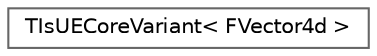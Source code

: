 digraph "Graphical Class Hierarchy"
{
 // INTERACTIVE_SVG=YES
 // LATEX_PDF_SIZE
  bgcolor="transparent";
  edge [fontname=Helvetica,fontsize=10,labelfontname=Helvetica,labelfontsize=10];
  node [fontname=Helvetica,fontsize=10,shape=box,height=0.2,width=0.4];
  rankdir="LR";
  Node0 [id="Node000000",label="TIsUECoreVariant\< FVector4d \>",height=0.2,width=0.4,color="grey40", fillcolor="white", style="filled",URL="$d6/d91/structTIsUECoreVariant_3_01FVector4d_01_4.html",tooltip=" "];
}
